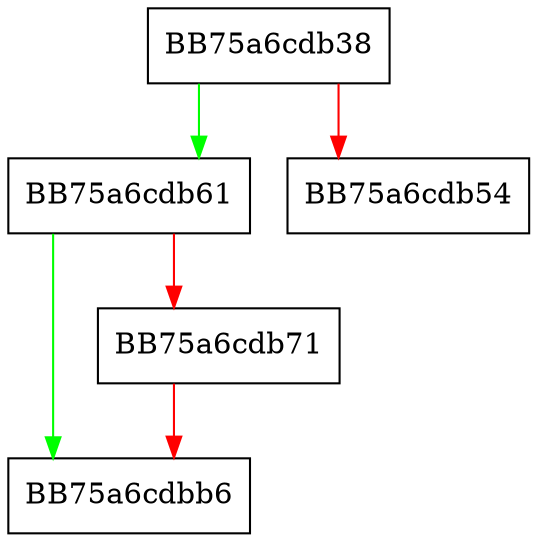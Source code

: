 digraph _Clear_and_reserve_geometric {
  node [shape="box"];
  graph [splines=ortho];
  BB75a6cdb38 -> BB75a6cdb61 [color="green"];
  BB75a6cdb38 -> BB75a6cdb54 [color="red"];
  BB75a6cdb61 -> BB75a6cdbb6 [color="green"];
  BB75a6cdb61 -> BB75a6cdb71 [color="red"];
  BB75a6cdb71 -> BB75a6cdbb6 [color="red"];
}